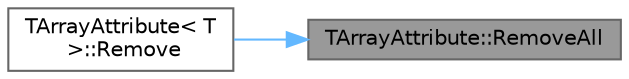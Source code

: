 digraph "TArrayAttribute::RemoveAll"
{
 // INTERACTIVE_SVG=YES
 // LATEX_PDF_SIZE
  bgcolor="transparent";
  edge [fontname=Helvetica,fontsize=10,labelfontname=Helvetica,labelfontsize=10];
  node [fontname=Helvetica,fontsize=10,shape=box,height=0.2,width=0.4];
  rankdir="RL";
  Node1 [id="Node000001",label="TArrayAttribute::RemoveAll",height=0.2,width=0.4,color="gray40", fillcolor="grey60", style="filled", fontcolor="black",tooltip="Removes all elements which match the predicate."];
  Node1 -> Node2 [id="edge1_Node000001_Node000002",dir="back",color="steelblue1",style="solid",tooltip=" "];
  Node2 [id="Node000002",label="TArrayAttribute\< T\l \>::Remove",height=0.2,width=0.4,color="grey40", fillcolor="white", style="filled",URL="$d5/d18/classTArrayAttribute.html#aa2a7266bed77345cd35b61c258ccc6b1",tooltip=" "];
}
